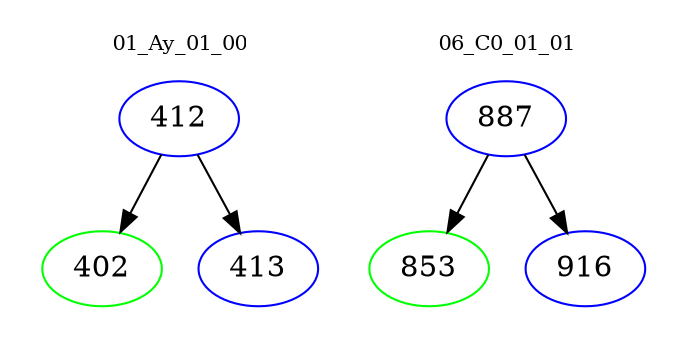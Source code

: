 digraph{
subgraph cluster_0 {
color = white
label = "01_Ay_01_00";
fontsize=10;
T0_412 [label="412", color="blue"]
T0_412 -> T0_402 [color="black"]
T0_402 [label="402", color="green"]
T0_412 -> T0_413 [color="black"]
T0_413 [label="413", color="blue"]
}
subgraph cluster_1 {
color = white
label = "06_C0_01_01";
fontsize=10;
T1_887 [label="887", color="blue"]
T1_887 -> T1_853 [color="black"]
T1_853 [label="853", color="green"]
T1_887 -> T1_916 [color="black"]
T1_916 [label="916", color="blue"]
}
}
